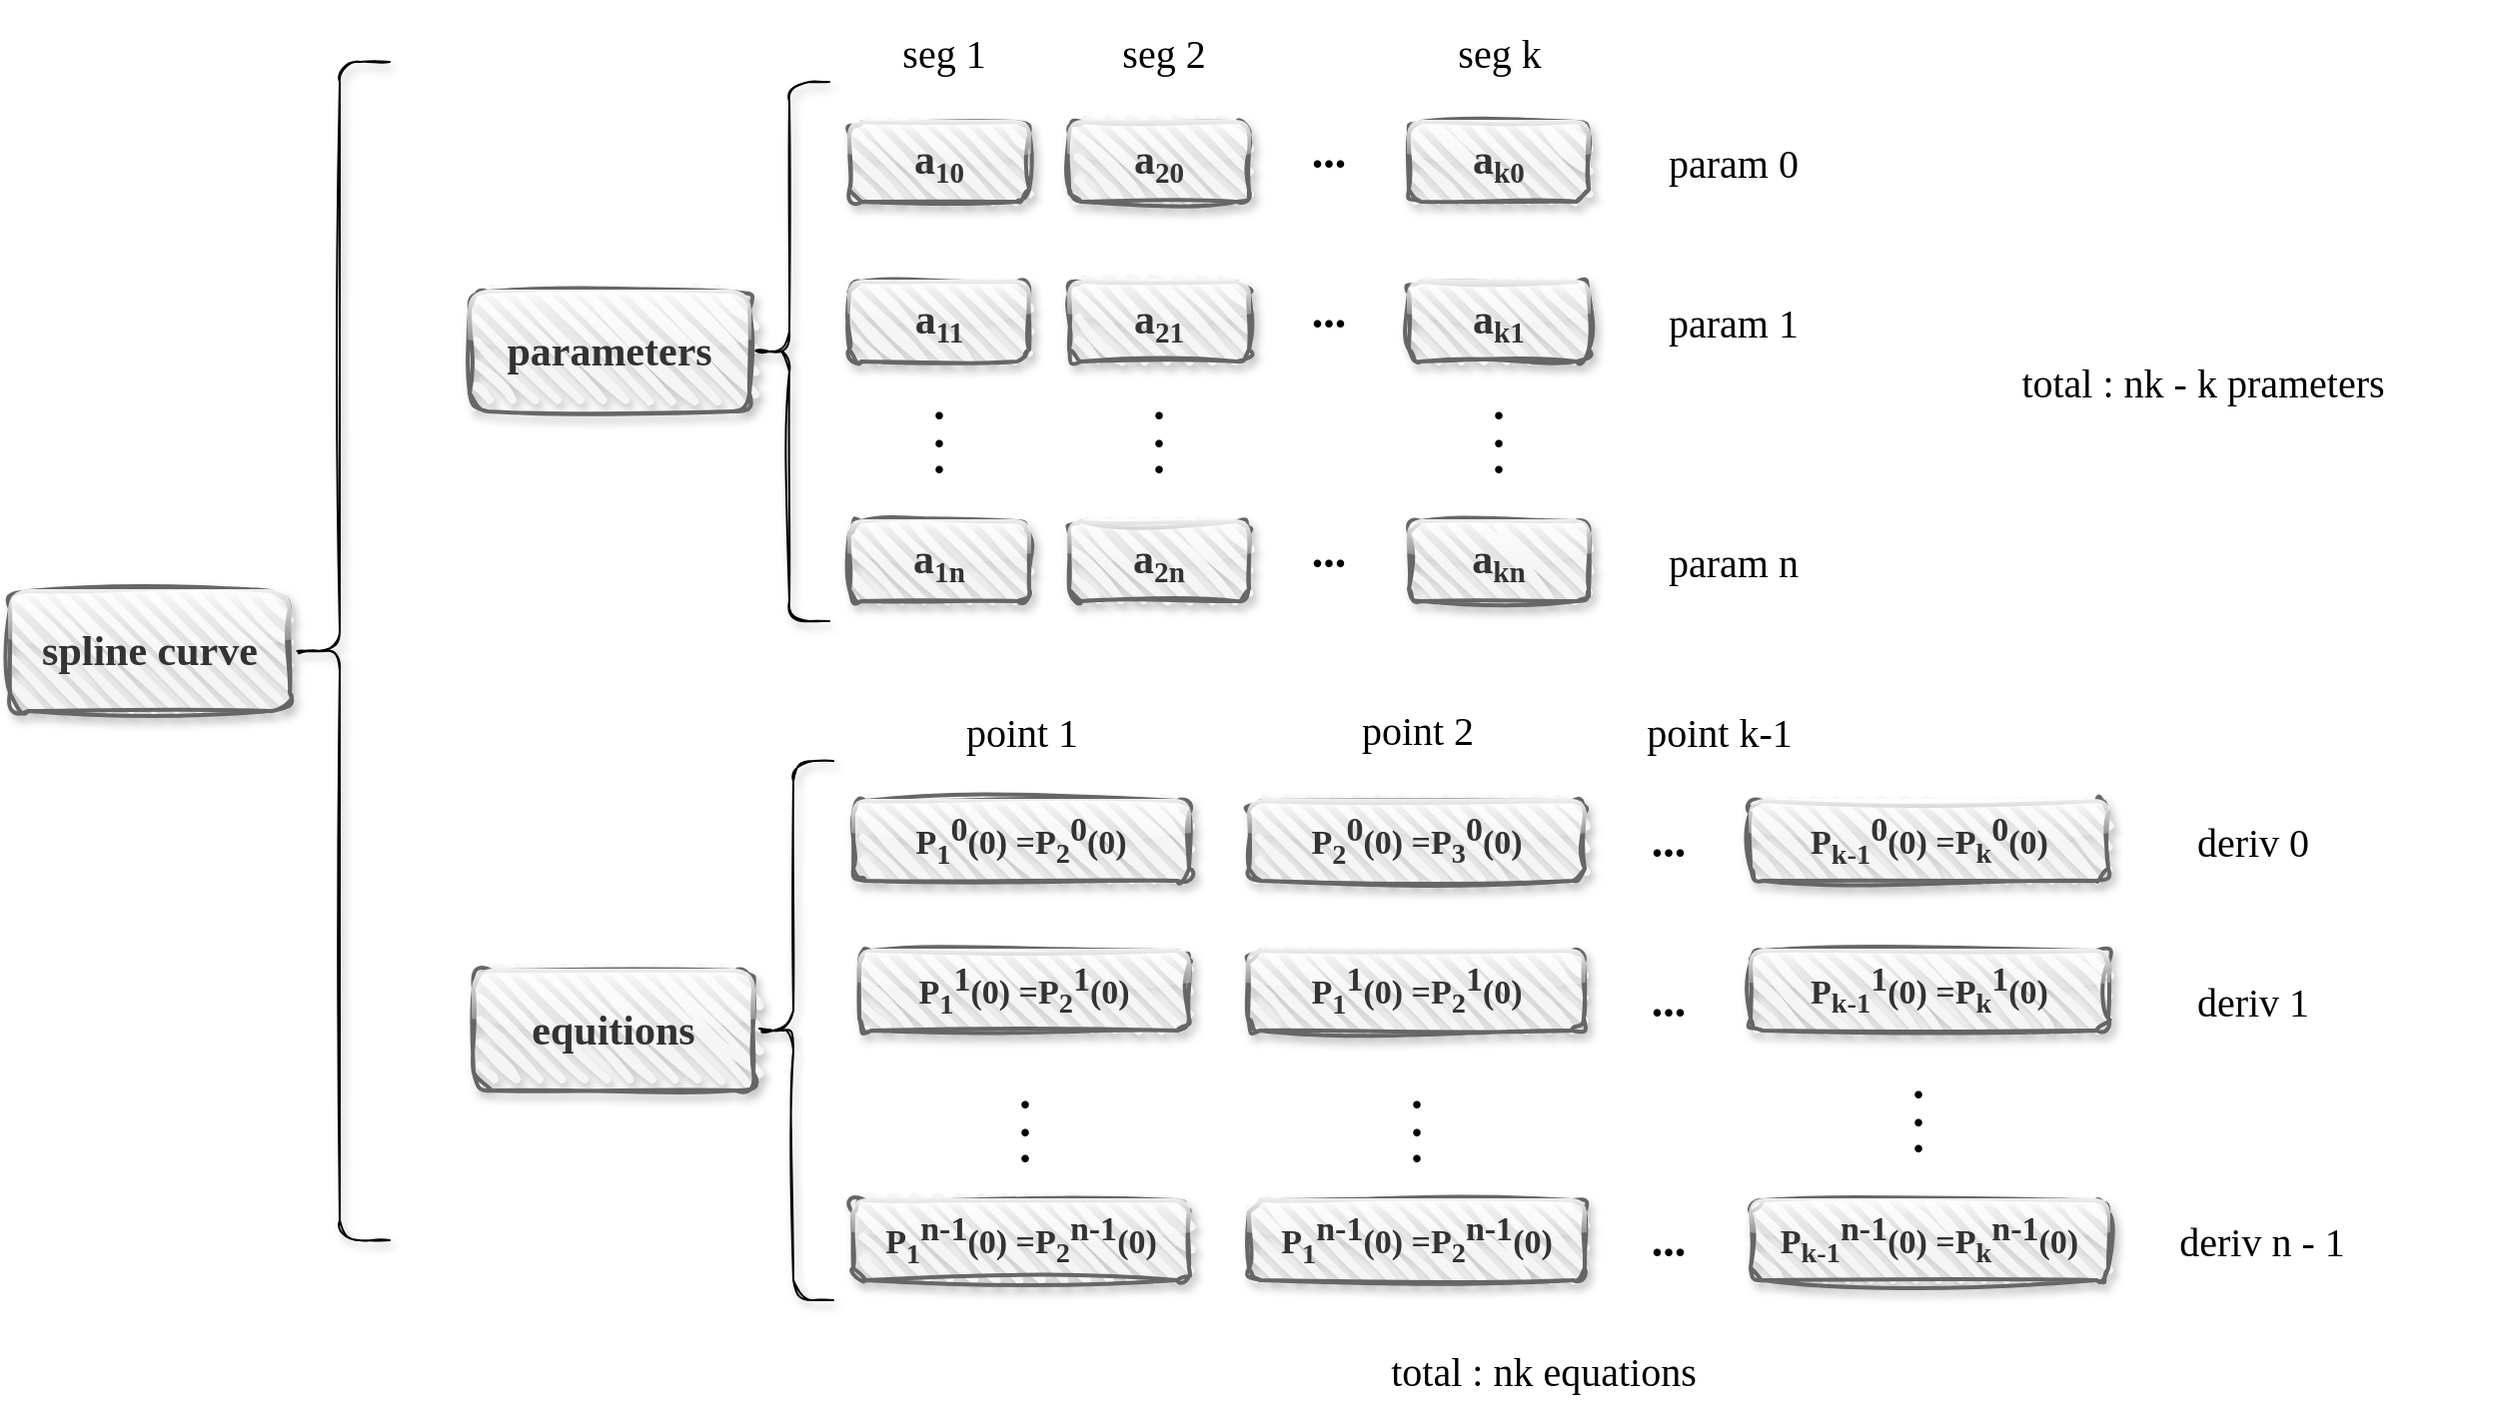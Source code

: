 <mxfile version="20.8.10" type="github">
  <diagram id="RP8IWfwk39rAmQziPTDp" name="第 1 页">
    <mxGraphModel dx="1615" dy="653" grid="1" gridSize="10" guides="1" tooltips="1" connect="1" arrows="1" fold="1" page="1" pageScale="1" pageWidth="827" pageHeight="1169" math="0" shadow="0">
      <root>
        <mxCell id="0" />
        <mxCell id="1" parent="0" />
        <mxCell id="UCBTB68MIQLqstXjyW7Y-3" value="spline curve" style="rounded=1;whiteSpace=wrap;html=1;strokeWidth=2;fillWeight=4;hachureGap=8;hachureAngle=45;fillColor=#f5f5f5;sketch=1;shadow=1;glass=1;fillStyle=hatch;fontFamily=Comic Sans MS;fontSize=21;strokeColor=#666666;curveFitting=1;jiggle=2;fontStyle=1;fontColor=#333333;" parent="1" vertex="1">
          <mxGeometry x="60" y="515" width="140" height="60" as="geometry" />
        </mxCell>
        <mxCell id="UCBTB68MIQLqstXjyW7Y-6" value="parameters" style="rounded=1;whiteSpace=wrap;html=1;strokeWidth=2;fillWeight=4;hachureGap=8;hachureAngle=45;fillColor=#f5f5f5;sketch=1;shadow=1;glass=1;fillStyle=hatch;fontFamily=Comic Sans MS;fontSize=21;strokeColor=#666666;curveFitting=1;jiggle=2;fontStyle=1;fontColor=#333333;" parent="1" vertex="1">
          <mxGeometry x="290" y="365" width="140" height="60" as="geometry" />
        </mxCell>
        <mxCell id="UCBTB68MIQLqstXjyW7Y-7" value="" style="shape=curlyBracket;whiteSpace=wrap;html=1;rounded=1;labelPosition=left;verticalLabelPosition=middle;align=right;verticalAlign=middle;shadow=1;glass=1;sketch=1;fillStyle=hatch;strokeWidth=1;fontFamily=Comic Sans MS;fontSize=21;fontColor=#663300;gradientColor=none;" parent="1" vertex="1">
          <mxGeometry x="200" y="250" width="50" height="590" as="geometry" />
        </mxCell>
        <mxCell id="UCBTB68MIQLqstXjyW7Y-8" value="" style="shape=curlyBracket;whiteSpace=wrap;html=1;rounded=1;labelPosition=left;verticalLabelPosition=middle;align=right;verticalAlign=middle;shadow=1;glass=1;sketch=1;fillStyle=hatch;strokeWidth=1;fontFamily=Comic Sans MS;fontSize=21;fontColor=#663300;gradientColor=none;" parent="1" vertex="1">
          <mxGeometry x="430" y="260" width="40" height="270" as="geometry" />
        </mxCell>
        <mxCell id="UCBTB68MIQLqstXjyW7Y-10" value="a&lt;span style=&quot;font-size: 17.5px;&quot;&gt;&lt;sub&gt;11&lt;/sub&gt;&lt;/span&gt;" style="rounded=1;whiteSpace=wrap;html=1;strokeWidth=2;fillWeight=4;hachureGap=8;hachureAngle=45;fillColor=#f5f5f5;sketch=1;shadow=1;glass=1;fillStyle=hatch;fontFamily=Comic Sans MS;fontSize=21;strokeColor=#666666;curveFitting=1;jiggle=2;fontStyle=1;fontColor=#333333;" parent="1" vertex="1">
          <mxGeometry x="480" y="360" width="90" height="40" as="geometry" />
        </mxCell>
        <mxCell id="UCBTB68MIQLqstXjyW7Y-13" value="&lt;p style=&quot;line-height: 60%; font-size: 23px;&quot;&gt;&lt;b&gt;.&lt;br&gt;.&lt;br&gt;.&lt;/b&gt;&lt;br&gt;&lt;/p&gt;" style="text;html=1;strokeColor=none;fillColor=none;align=center;verticalAlign=middle;whiteSpace=wrap;rounded=0;fontSize=21;fontFamily=Comic Sans MS;fontColor=#000000;" parent="1" vertex="1">
          <mxGeometry x="495" y="420" width="60" height="30" as="geometry" />
        </mxCell>
        <mxCell id="UCBTB68MIQLqstXjyW7Y-14" value="a&lt;span style=&quot;font-size: 17.5px;&quot;&gt;&lt;sub&gt;1n&lt;/sub&gt;&lt;/span&gt;" style="rounded=1;whiteSpace=wrap;html=1;strokeWidth=2;fillWeight=4;hachureGap=8;hachureAngle=45;fillColor=#f5f5f5;sketch=1;shadow=1;glass=1;fillStyle=hatch;fontFamily=Comic Sans MS;fontSize=21;strokeColor=#666666;curveFitting=1;jiggle=2;fontStyle=1;fontColor=#333333;" parent="1" vertex="1">
          <mxGeometry x="480" y="480" width="90" height="40" as="geometry" />
        </mxCell>
        <mxCell id="UCBTB68MIQLqstXjyW7Y-15" value="a&lt;span style=&quot;font-size: 17.5px;&quot;&gt;&lt;sub&gt;20&lt;/sub&gt;&lt;/span&gt;" style="rounded=1;whiteSpace=wrap;html=1;strokeWidth=2;fillWeight=4;hachureGap=8;hachureAngle=45;fillColor=#f5f5f5;sketch=1;shadow=1;glass=1;fillStyle=hatch;fontFamily=Comic Sans MS;fontSize=21;strokeColor=#666666;curveFitting=1;jiggle=2;fontStyle=1;fontColor=#333333;" parent="1" vertex="1">
          <mxGeometry x="590" y="280" width="90" height="40" as="geometry" />
        </mxCell>
        <mxCell id="UCBTB68MIQLqstXjyW7Y-16" value="a&lt;span style=&quot;font-size: 17.5px;&quot;&gt;&lt;sub&gt;21&lt;/sub&gt;&lt;/span&gt;" style="rounded=1;whiteSpace=wrap;html=1;strokeWidth=2;fillWeight=4;hachureGap=8;hachureAngle=45;fillColor=#f5f5f5;sketch=1;shadow=1;glass=1;fillStyle=hatch;fontFamily=Comic Sans MS;fontSize=21;strokeColor=#666666;curveFitting=1;jiggle=2;fontStyle=1;fontColor=#333333;" parent="1" vertex="1">
          <mxGeometry x="590" y="360" width="90" height="40" as="geometry" />
        </mxCell>
        <mxCell id="UCBTB68MIQLqstXjyW7Y-17" value="&lt;p style=&quot;line-height: 60%; font-size: 23px;&quot;&gt;&lt;b&gt;.&lt;br&gt;.&lt;br&gt;.&lt;/b&gt;&lt;br&gt;&lt;/p&gt;" style="text;html=1;strokeColor=none;fillColor=none;align=center;verticalAlign=middle;whiteSpace=wrap;rounded=0;fontSize=21;fontFamily=Comic Sans MS;fontColor=#000000;" parent="1" vertex="1">
          <mxGeometry x="605" y="420" width="60" height="30" as="geometry" />
        </mxCell>
        <mxCell id="UCBTB68MIQLqstXjyW7Y-18" value="a&lt;span style=&quot;font-size: 17.5px;&quot;&gt;&lt;sub&gt;2n&lt;/sub&gt;&lt;/span&gt;" style="rounded=1;whiteSpace=wrap;html=1;strokeWidth=2;fillWeight=4;hachureGap=8;hachureAngle=45;fillColor=#f5f5f5;sketch=1;shadow=1;glass=1;fillStyle=hatch;fontFamily=Comic Sans MS;fontSize=21;strokeColor=#666666;curveFitting=1;jiggle=2;fontStyle=1;fontColor=#333333;" parent="1" vertex="1">
          <mxGeometry x="590" y="480" width="90" height="40" as="geometry" />
        </mxCell>
        <mxCell id="UCBTB68MIQLqstXjyW7Y-19" value="a&lt;span style=&quot;font-size: 17.5px;&quot;&gt;&lt;sub&gt;10&lt;/sub&gt;&lt;/span&gt;" style="rounded=1;whiteSpace=wrap;html=1;strokeWidth=2;fillWeight=4;hachureGap=8;hachureAngle=45;fillColor=#f5f5f5;sketch=1;shadow=1;glass=1;fillStyle=hatch;fontFamily=Comic Sans MS;fontSize=21;strokeColor=#666666;curveFitting=1;jiggle=2;fontStyle=1;fontColor=#333333;" parent="1" vertex="1">
          <mxGeometry x="480" y="280" width="90" height="40" as="geometry" />
        </mxCell>
        <mxCell id="UCBTB68MIQLqstXjyW7Y-20" value="a&lt;span style=&quot;font-size: 17.5px;&quot;&gt;&lt;sub&gt;k0&lt;/sub&gt;&lt;/span&gt;" style="rounded=1;whiteSpace=wrap;html=1;strokeWidth=2;fillWeight=4;hachureGap=8;hachureAngle=45;fillColor=#f5f5f5;sketch=1;shadow=1;glass=1;fillStyle=hatch;fontFamily=Comic Sans MS;fontSize=21;strokeColor=#666666;curveFitting=1;jiggle=2;fontStyle=1;fontColor=#333333;" parent="1" vertex="1">
          <mxGeometry x="760" y="280" width="90" height="40" as="geometry" />
        </mxCell>
        <mxCell id="UCBTB68MIQLqstXjyW7Y-21" value="a&lt;span style=&quot;font-size: 17.5px;&quot;&gt;&lt;sub&gt;k1&lt;/sub&gt;&lt;/span&gt;" style="rounded=1;whiteSpace=wrap;html=1;strokeWidth=2;fillWeight=4;hachureGap=8;hachureAngle=45;fillColor=#f5f5f5;sketch=1;shadow=1;glass=1;fillStyle=hatch;fontFamily=Comic Sans MS;fontSize=21;strokeColor=#666666;curveFitting=1;jiggle=2;fontStyle=1;fontColor=#333333;" parent="1" vertex="1">
          <mxGeometry x="760" y="360" width="90" height="40" as="geometry" />
        </mxCell>
        <mxCell id="UCBTB68MIQLqstXjyW7Y-22" value="&lt;p style=&quot;line-height: 60%; font-size: 23px;&quot;&gt;&lt;b&gt;.&lt;br&gt;.&lt;br&gt;.&lt;/b&gt;&lt;br&gt;&lt;/p&gt;" style="text;html=1;strokeColor=none;fillColor=none;align=center;verticalAlign=middle;whiteSpace=wrap;rounded=0;fontSize=21;fontFamily=Comic Sans MS;fontColor=#000000;" parent="1" vertex="1">
          <mxGeometry x="775" y="420" width="60" height="30" as="geometry" />
        </mxCell>
        <mxCell id="UCBTB68MIQLqstXjyW7Y-23" value="a&lt;span style=&quot;font-size: 17.5px;&quot;&gt;&lt;sub&gt;kn&lt;/sub&gt;&lt;/span&gt;" style="rounded=1;whiteSpace=wrap;html=1;strokeWidth=2;fillWeight=4;hachureGap=8;hachureAngle=45;fillColor=#f5f5f5;sketch=1;shadow=1;glass=1;fillStyle=hatch;fontFamily=Comic Sans MS;fontSize=21;strokeColor=#666666;curveFitting=1;jiggle=2;fontStyle=1;fontColor=#333333;" parent="1" vertex="1">
          <mxGeometry x="760" y="480" width="90" height="40" as="geometry" />
        </mxCell>
        <mxCell id="UCBTB68MIQLqstXjyW7Y-24" value="&lt;p style=&quot;line-height: 60%; font-size: 23px;&quot;&gt;&lt;b&gt;...&lt;/b&gt;&lt;br&gt;&lt;/p&gt;" style="text;html=1;strokeColor=none;fillColor=none;align=center;verticalAlign=middle;whiteSpace=wrap;rounded=0;fontSize=21;fontFamily=Comic Sans MS;fontColor=#000000;" parent="1" vertex="1">
          <mxGeometry x="690" y="280" width="60" height="30" as="geometry" />
        </mxCell>
        <mxCell id="UCBTB68MIQLqstXjyW7Y-25" value="&lt;p style=&quot;line-height: 60%; font-size: 23px;&quot;&gt;&lt;b&gt;...&lt;/b&gt;&lt;br&gt;&lt;/p&gt;" style="text;html=1;strokeColor=none;fillColor=none;align=center;verticalAlign=middle;whiteSpace=wrap;rounded=0;fontSize=21;fontFamily=Comic Sans MS;fontColor=#000000;" parent="1" vertex="1">
          <mxGeometry x="690" y="360" width="60" height="30" as="geometry" />
        </mxCell>
        <mxCell id="UCBTB68MIQLqstXjyW7Y-26" value="&lt;p style=&quot;line-height: 60%; font-size: 23px;&quot;&gt;&lt;b&gt;...&lt;/b&gt;&lt;br&gt;&lt;/p&gt;" style="text;html=1;strokeColor=none;fillColor=none;align=center;verticalAlign=middle;whiteSpace=wrap;rounded=0;fontSize=21;fontFamily=Comic Sans MS;fontColor=#000000;" parent="1" vertex="1">
          <mxGeometry x="690" y="480" width="60" height="30" as="geometry" />
        </mxCell>
        <mxCell id="UCBTB68MIQLqstXjyW7Y-28" value="&lt;p style=&quot;line-height: 60%; font-size: 20px;&quot;&gt;&lt;span style=&quot;font-size: 20px;&quot;&gt;seg 1&lt;/span&gt;&lt;br style=&quot;font-size: 20px;&quot;&gt;&lt;/p&gt;" style="text;html=1;strokeColor=none;fillColor=none;align=center;verticalAlign=middle;whiteSpace=wrap;rounded=0;fontSize=20;fontFamily=Comic Sans MS;fontColor=#000000;fontStyle=0" parent="1" vertex="1">
          <mxGeometry x="485" y="230" width="85" height="30" as="geometry" />
        </mxCell>
        <mxCell id="UCBTB68MIQLqstXjyW7Y-29" value="&lt;p style=&quot;line-height: 60%; font-size: 20px;&quot;&gt;&lt;span style=&quot;font-size: 20px;&quot;&gt;seg 2&lt;/span&gt;&lt;br style=&quot;font-size: 20px;&quot;&gt;&lt;/p&gt;" style="text;html=1;strokeColor=none;fillColor=none;align=center;verticalAlign=middle;whiteSpace=wrap;rounded=0;fontSize=20;fontFamily=Comic Sans MS;fontColor=#000000;fontStyle=0" parent="1" vertex="1">
          <mxGeometry x="595" y="230" width="85" height="30" as="geometry" />
        </mxCell>
        <mxCell id="UCBTB68MIQLqstXjyW7Y-30" value="&lt;p style=&quot;line-height: 60%; font-size: 20px;&quot;&gt;&lt;span style=&quot;font-size: 20px;&quot;&gt;seg k&lt;/span&gt;&lt;br style=&quot;font-size: 20px;&quot;&gt;&lt;/p&gt;" style="text;html=1;strokeColor=none;fillColor=none;align=center;verticalAlign=middle;whiteSpace=wrap;rounded=0;fontSize=20;fontFamily=Comic Sans MS;fontColor=#000000;fontStyle=0" parent="1" vertex="1">
          <mxGeometry x="762.5" y="230" width="85" height="30" as="geometry" />
        </mxCell>
        <mxCell id="UCBTB68MIQLqstXjyW7Y-31" value="&lt;p style=&quot;line-height: 60%; font-size: 20px;&quot;&gt;&lt;span style=&quot;font-size: 20px;&quot;&gt;param 0&lt;/span&gt;&lt;br style=&quot;font-size: 20px;&quot;&gt;&lt;/p&gt;" style="text;html=1;strokeColor=none;fillColor=none;align=center;verticalAlign=middle;whiteSpace=wrap;rounded=0;fontSize=20;fontFamily=Comic Sans MS;fontColor=#000000;fontStyle=0" parent="1" vertex="1">
          <mxGeometry x="880" y="285" width="85" height="30" as="geometry" />
        </mxCell>
        <mxCell id="UCBTB68MIQLqstXjyW7Y-32" value="&lt;p style=&quot;line-height: 60%; font-size: 20px;&quot;&gt;&lt;span style=&quot;font-size: 20px;&quot;&gt;param 1&lt;/span&gt;&lt;br style=&quot;font-size: 20px;&quot;&gt;&lt;/p&gt;" style="text;html=1;strokeColor=none;fillColor=none;align=center;verticalAlign=middle;whiteSpace=wrap;rounded=0;fontSize=20;fontFamily=Comic Sans MS;fontColor=#000000;fontStyle=0" parent="1" vertex="1">
          <mxGeometry x="880" y="365" width="85" height="30" as="geometry" />
        </mxCell>
        <mxCell id="UCBTB68MIQLqstXjyW7Y-33" value="&lt;p style=&quot;line-height: 60%; font-size: 20px;&quot;&gt;&lt;span style=&quot;font-size: 20px;&quot;&gt;param n&lt;/span&gt;&lt;br style=&quot;font-size: 20px;&quot;&gt;&lt;/p&gt;" style="text;html=1;strokeColor=none;fillColor=none;align=center;verticalAlign=middle;whiteSpace=wrap;rounded=0;fontSize=20;fontFamily=Comic Sans MS;fontColor=#000000;fontStyle=0" parent="1" vertex="1">
          <mxGeometry x="880" y="485" width="85" height="30" as="geometry" />
        </mxCell>
        <mxCell id="UCBTB68MIQLqstXjyW7Y-34" value="&lt;p style=&quot;line-height: 60%; font-size: 20px;&quot;&gt;&lt;span style=&quot;font-size: 20px;&quot;&gt;total : nk - k prameters&lt;/span&gt;&lt;br style=&quot;font-size: 20px;&quot;&gt;&lt;/p&gt;" style="text;html=1;strokeColor=none;fillColor=none;align=center;verticalAlign=middle;whiteSpace=wrap;rounded=0;fontSize=20;fontFamily=Comic Sans MS;fontColor=#000000;fontStyle=0" parent="1" vertex="1">
          <mxGeometry x="1010" y="395" width="295" height="30" as="geometry" />
        </mxCell>
        <mxCell id="UCBTB68MIQLqstXjyW7Y-35" value="equitions" style="rounded=1;whiteSpace=wrap;html=1;strokeWidth=2;fillWeight=4;hachureGap=8;hachureAngle=45;fillColor=#f5f5f5;sketch=1;shadow=1;glass=1;fillStyle=hatch;fontFamily=Comic Sans MS;fontSize=21;strokeColor=#666666;curveFitting=1;jiggle=2;fontStyle=1;fontColor=#333333;" parent="1" vertex="1">
          <mxGeometry x="292" y="705" width="140" height="60" as="geometry" />
        </mxCell>
        <mxCell id="UCBTB68MIQLqstXjyW7Y-36" value="" style="shape=curlyBracket;whiteSpace=wrap;html=1;rounded=1;labelPosition=left;verticalLabelPosition=middle;align=right;verticalAlign=middle;shadow=1;glass=1;sketch=1;fillStyle=hatch;strokeWidth=1;fontFamily=Comic Sans MS;fontSize=21;fontColor=#663300;gradientColor=none;" parent="1" vertex="1">
          <mxGeometry x="432" y="600" width="40" height="270" as="geometry" />
        </mxCell>
        <mxCell id="UCBTB68MIQLqstXjyW7Y-38" value="&lt;p style=&quot;line-height: 60%; font-size: 23px;&quot;&gt;&lt;b&gt;.&lt;br&gt;.&lt;br&gt;.&lt;/b&gt;&lt;br&gt;&lt;/p&gt;" style="text;html=1;strokeColor=none;fillColor=none;align=center;verticalAlign=middle;whiteSpace=wrap;rounded=0;fontSize=21;fontFamily=Comic Sans MS;fontColor=#000000;" parent="1" vertex="1">
          <mxGeometry x="537.5" y="765" width="60" height="30" as="geometry" />
        </mxCell>
        <mxCell id="UCBTB68MIQLqstXjyW7Y-42" value="&lt;p style=&quot;line-height: 60%; font-size: 23px;&quot;&gt;&lt;b&gt;.&lt;br&gt;.&lt;br&gt;.&lt;/b&gt;&lt;br&gt;&lt;/p&gt;" style="text;html=1;strokeColor=none;fillColor=none;align=center;verticalAlign=middle;whiteSpace=wrap;rounded=0;fontSize=21;fontFamily=Comic Sans MS;fontColor=#000000;" parent="1" vertex="1">
          <mxGeometry x="734" y="765" width="60" height="30" as="geometry" />
        </mxCell>
        <mxCell id="UCBTB68MIQLqstXjyW7Y-44" value="P&lt;span style=&quot;font-size: 17px;&quot;&gt;&lt;sub&gt;1&lt;/sub&gt;&lt;/span&gt;&lt;sup style=&quot;font-size: 17px;&quot;&gt;0&lt;/sup&gt;(0) =P&lt;sub&gt;2&lt;/sub&gt;&lt;sup style=&quot;border-color: var(--border-color); font-size: 17px;&quot;&gt;0&lt;/sup&gt;(0)" style="rounded=1;whiteSpace=wrap;html=1;strokeWidth=2;fillWeight=4;hachureGap=8;hachureAngle=45;fillColor=#f5f5f5;sketch=1;shadow=1;glass=1;fillStyle=hatch;fontFamily=Comic Sans MS;fontSize=17;strokeColor=#666666;curveFitting=1;jiggle=2;fontStyle=1;fontColor=#333333;" parent="1" vertex="1">
          <mxGeometry x="482" y="620" width="168" height="40" as="geometry" />
        </mxCell>
        <mxCell id="UCBTB68MIQLqstXjyW7Y-47" value="&lt;p style=&quot;line-height: 60%; font-size: 23px;&quot;&gt;&lt;b&gt;.&lt;br&gt;.&lt;br&gt;.&lt;/b&gt;&lt;br&gt;&lt;/p&gt;" style="text;html=1;strokeColor=none;fillColor=none;align=center;verticalAlign=middle;whiteSpace=wrap;rounded=0;fontSize=21;fontFamily=Comic Sans MS;fontColor=#000000;" parent="1" vertex="1">
          <mxGeometry x="985" y="760" width="60" height="30" as="geometry" />
        </mxCell>
        <mxCell id="UCBTB68MIQLqstXjyW7Y-49" value="&lt;p style=&quot;line-height: 60%; font-size: 23px;&quot;&gt;&lt;b&gt;...&lt;/b&gt;&lt;br&gt;&lt;/p&gt;" style="text;html=1;strokeColor=none;fillColor=none;align=center;verticalAlign=middle;whiteSpace=wrap;rounded=0;fontSize=21;fontFamily=Comic Sans MS;fontColor=#000000;" parent="1" vertex="1">
          <mxGeometry x="860" y="625" width="60" height="30" as="geometry" />
        </mxCell>
        <mxCell id="UCBTB68MIQLqstXjyW7Y-50" value="&lt;p style=&quot;line-height: 60%; font-size: 23px;&quot;&gt;&lt;b&gt;...&lt;/b&gt;&lt;br&gt;&lt;/p&gt;" style="text;html=1;strokeColor=none;fillColor=none;align=center;verticalAlign=middle;whiteSpace=wrap;rounded=0;fontSize=21;fontFamily=Comic Sans MS;fontColor=#000000;" parent="1" vertex="1">
          <mxGeometry x="860" y="705" width="60" height="30" as="geometry" />
        </mxCell>
        <mxCell id="UCBTB68MIQLqstXjyW7Y-51" value="&lt;p style=&quot;line-height: 60%; font-size: 23px;&quot;&gt;&lt;b&gt;...&lt;/b&gt;&lt;br&gt;&lt;/p&gt;" style="text;html=1;strokeColor=none;fillColor=none;align=center;verticalAlign=middle;whiteSpace=wrap;rounded=0;fontSize=21;fontFamily=Comic Sans MS;fontColor=#000000;" parent="1" vertex="1">
          <mxGeometry x="860" y="825" width="60" height="30" as="geometry" />
        </mxCell>
        <mxCell id="UCBTB68MIQLqstXjyW7Y-52" value="&lt;p style=&quot;line-height: 60%; font-size: 20px;&quot;&gt;&lt;span style=&quot;font-size: 20px;&quot;&gt;point 1&lt;/span&gt;&lt;br style=&quot;font-size: 20px;&quot;&gt;&lt;/p&gt;" style="text;html=1;strokeColor=none;fillColor=none;align=center;verticalAlign=middle;whiteSpace=wrap;rounded=0;fontSize=20;fontFamily=Comic Sans MS;fontColor=#000000;fontStyle=0" parent="1" vertex="1">
          <mxGeometry x="523.5" y="570" width="85" height="30" as="geometry" />
        </mxCell>
        <mxCell id="UCBTB68MIQLqstXjyW7Y-53" value="&lt;p style=&quot;line-height: 60%; font-size: 20px;&quot;&gt;&lt;span style=&quot;font-size: 20px;&quot;&gt;point 2&lt;/span&gt;&lt;br style=&quot;font-size: 20px;&quot;&gt;&lt;/p&gt;" style="text;html=1;strokeColor=none;fillColor=none;align=center;verticalAlign=middle;whiteSpace=wrap;rounded=0;fontSize=20;fontFamily=Comic Sans MS;fontColor=#000000;fontStyle=0" parent="1" vertex="1">
          <mxGeometry x="721.5" y="569" width="85" height="30" as="geometry" />
        </mxCell>
        <mxCell id="UCBTB68MIQLqstXjyW7Y-54" value="&lt;p style=&quot;line-height: 60%; font-size: 20px;&quot;&gt;&lt;span style=&quot;font-size: 20px;&quot;&gt;point k-1&lt;/span&gt;&lt;br style=&quot;font-size: 20px;&quot;&gt;&lt;/p&gt;" style="text;html=1;strokeColor=none;fillColor=none;align=center;verticalAlign=middle;whiteSpace=wrap;rounded=0;fontSize=20;fontFamily=Comic Sans MS;fontColor=#000000;fontStyle=0" parent="1" vertex="1">
          <mxGeometry x="872.5" y="570" width="85" height="30" as="geometry" />
        </mxCell>
        <mxCell id="UCBTB68MIQLqstXjyW7Y-55" value="&lt;p style=&quot;line-height: 60%; font-size: 20px;&quot;&gt;&lt;span style=&quot;font-size: 20px;&quot;&gt;deriv 0&lt;/span&gt;&lt;br style=&quot;font-size: 20px;&quot;&gt;&lt;/p&gt;" style="text;html=1;strokeColor=none;fillColor=none;align=center;verticalAlign=middle;whiteSpace=wrap;rounded=0;fontSize=20;fontFamily=Comic Sans MS;fontColor=#000000;fontStyle=0" parent="1" vertex="1">
          <mxGeometry x="1140" y="625" width="85" height="30" as="geometry" />
        </mxCell>
        <mxCell id="UCBTB68MIQLqstXjyW7Y-56" value="deriv&lt;span style=&quot;background-color: initial;&quot;&gt;&amp;nbsp;1&lt;/span&gt;" style="text;html=1;strokeColor=none;fillColor=none;align=center;verticalAlign=middle;whiteSpace=wrap;rounded=0;fontSize=20;fontFamily=Comic Sans MS;fontColor=#000000;fontStyle=0" parent="1" vertex="1">
          <mxGeometry x="1140" y="705" width="85" height="30" as="geometry" />
        </mxCell>
        <mxCell id="UCBTB68MIQLqstXjyW7Y-57" value="&lt;p style=&quot;line-height: 60%; font-size: 20px;&quot;&gt;&lt;span style=&quot;font-size: 20px;&quot;&gt;deriv n - 1&lt;/span&gt;&lt;br style=&quot;font-size: 20px;&quot;&gt;&lt;/p&gt;" style="text;html=1;strokeColor=none;fillColor=none;align=center;verticalAlign=middle;whiteSpace=wrap;rounded=0;fontSize=20;fontFamily=Comic Sans MS;fontColor=#000000;fontStyle=0" parent="1" vertex="1">
          <mxGeometry x="1133" y="825" width="108" height="30" as="geometry" />
        </mxCell>
        <mxCell id="UCBTB68MIQLqstXjyW7Y-58" value="&lt;p style=&quot;line-height: 60%; font-size: 20px;&quot;&gt;&lt;span style=&quot;font-size: 20px;&quot;&gt;total : nk equations&lt;/span&gt;&lt;br style=&quot;font-size: 20px;&quot;&gt;&lt;/p&gt;" style="text;html=1;strokeColor=none;fillColor=none;align=center;verticalAlign=middle;whiteSpace=wrap;rounded=0;fontSize=20;fontFamily=Comic Sans MS;fontColor=#000000;fontStyle=0" parent="1" vertex="1">
          <mxGeometry x="679.5" y="890" width="295" height="30" as="geometry" />
        </mxCell>
        <mxCell id="UCBTB68MIQLqstXjyW7Y-59" value="P&lt;span style=&quot;font-size: 17px;&quot;&gt;&lt;sub&gt;1&lt;/sub&gt;&lt;/span&gt;&lt;sup style=&quot;font-size: 17px;&quot;&gt;1&lt;/sup&gt;(0) =P&lt;sub&gt;2&lt;/sub&gt;&lt;sup style=&quot;border-color: var(--border-color); font-size: 17px;&quot;&gt;1&lt;/sup&gt;(0)" style="rounded=1;whiteSpace=wrap;html=1;strokeWidth=2;fillWeight=4;hachureGap=8;hachureAngle=45;fillColor=#f5f5f5;sketch=1;shadow=1;glass=1;fillStyle=hatch;fontFamily=Comic Sans MS;fontSize=17;strokeColor=#666666;curveFitting=1;jiggle=2;fontStyle=1;fontColor=#333333;" parent="1" vertex="1">
          <mxGeometry x="485" y="695" width="165" height="40" as="geometry" />
        </mxCell>
        <mxCell id="UCBTB68MIQLqstXjyW7Y-60" value="P&lt;span style=&quot;font-size: 17px;&quot;&gt;&lt;sub&gt;1&lt;/sub&gt;&lt;/span&gt;&lt;sup style=&quot;font-size: 17px;&quot;&gt;n-1&lt;/sup&gt;(0) =P&lt;sub&gt;2&lt;/sub&gt;&lt;sup style=&quot;border-color: var(--border-color); font-size: 17px;&quot;&gt;n-1&lt;/sup&gt;(0)" style="rounded=1;whiteSpace=wrap;html=1;strokeWidth=2;fillWeight=4;hachureGap=8;hachureAngle=45;fillColor=#f5f5f5;sketch=1;shadow=1;glass=1;fillStyle=hatch;fontFamily=Comic Sans MS;fontSize=17;strokeColor=#666666;curveFitting=1;jiggle=2;fontStyle=1;fontColor=#333333;" parent="1" vertex="1">
          <mxGeometry x="482" y="820" width="168" height="40" as="geometry" />
        </mxCell>
        <mxCell id="oR7v59_F0ANWu25ovcYS-1" value="P&lt;span style=&quot;font-size: 17px;&quot;&gt;&lt;sub&gt;2&lt;/sub&gt;&lt;/span&gt;&lt;sup style=&quot;font-size: 17px;&quot;&gt;0&lt;/sup&gt;(0) =P&lt;sub&gt;3&lt;/sub&gt;&lt;sup style=&quot;border-color: var(--border-color); font-size: 17px;&quot;&gt;0&lt;/sup&gt;(0)" style="rounded=1;whiteSpace=wrap;html=1;strokeWidth=2;fillWeight=4;hachureGap=8;hachureAngle=45;fillColor=#f5f5f5;sketch=1;shadow=1;glass=1;fillStyle=hatch;fontFamily=Comic Sans MS;fontSize=17;strokeColor=#666666;curveFitting=1;jiggle=2;fontStyle=1;fontColor=#333333;" parent="1" vertex="1">
          <mxGeometry x="680" y="620" width="168" height="40" as="geometry" />
        </mxCell>
        <mxCell id="oR7v59_F0ANWu25ovcYS-2" value="P&lt;span style=&quot;font-size: 17px;&quot;&gt;&lt;sub&gt;1&lt;/sub&gt;&lt;/span&gt;&lt;sup style=&quot;font-size: 17px;&quot;&gt;1&lt;/sup&gt;(0) =P&lt;sub&gt;2&lt;/sub&gt;&lt;sup style=&quot;border-color: var(--border-color); font-size: 17px;&quot;&gt;1&lt;/sup&gt;(0)" style="rounded=1;whiteSpace=wrap;html=1;strokeWidth=2;fillWeight=4;hachureGap=8;hachureAngle=45;fillColor=#f5f5f5;sketch=1;shadow=1;glass=1;fillStyle=hatch;fontFamily=Comic Sans MS;fontSize=17;strokeColor=#666666;curveFitting=1;jiggle=2;fontStyle=1;fontColor=#333333;" parent="1" vertex="1">
          <mxGeometry x="679.5" y="695" width="168" height="40" as="geometry" />
        </mxCell>
        <mxCell id="oR7v59_F0ANWu25ovcYS-3" value="P&lt;span style=&quot;font-size: 17px;&quot;&gt;&lt;sub&gt;1&lt;/sub&gt;&lt;/span&gt;&lt;sup style=&quot;font-size: 17px;&quot;&gt;n-1&lt;/sup&gt;(0) =P&lt;sub&gt;2&lt;/sub&gt;&lt;sup style=&quot;border-color: var(--border-color); font-size: 17px;&quot;&gt;n-1&lt;/sup&gt;(0)" style="rounded=1;whiteSpace=wrap;html=1;strokeWidth=2;fillWeight=4;hachureGap=8;hachureAngle=45;fillColor=#f5f5f5;sketch=1;shadow=1;glass=1;fillStyle=hatch;fontFamily=Comic Sans MS;fontSize=17;strokeColor=#666666;curveFitting=1;jiggle=2;fontStyle=1;fontColor=#333333;" parent="1" vertex="1">
          <mxGeometry x="680" y="820" width="168" height="40" as="geometry" />
        </mxCell>
        <mxCell id="oR7v59_F0ANWu25ovcYS-4" value="P&lt;span style=&quot;font-size: 17px;&quot;&gt;&lt;sub&gt;k-1&lt;/sub&gt;&lt;/span&gt;&lt;sup style=&quot;font-size: 17px;&quot;&gt;0&lt;/sup&gt;(0) =P&lt;sub&gt;k&lt;/sub&gt;&lt;sup style=&quot;border-color: var(--border-color); font-size: 17px;&quot;&gt;0&lt;/sup&gt;(0)" style="rounded=1;whiteSpace=wrap;html=1;strokeWidth=2;fillWeight=4;hachureGap=8;hachureAngle=45;fillColor=#f5f5f5;sketch=1;shadow=1;glass=1;fillStyle=hatch;fontFamily=Comic Sans MS;fontSize=17;strokeColor=#666666;curveFitting=1;jiggle=2;fontStyle=1;fontColor=#333333;" parent="1" vertex="1">
          <mxGeometry x="931" y="620" width="179" height="40" as="geometry" />
        </mxCell>
        <mxCell id="oR7v59_F0ANWu25ovcYS-5" value="P&lt;sub style=&quot;border-color: var(--border-color);&quot;&gt;k-1&lt;/sub&gt;&lt;sup style=&quot;border-color: var(--border-color); font-size: 17px;&quot;&gt;1&lt;/sup&gt;(0) =P&lt;sub style=&quot;border-color: var(--border-color);&quot;&gt;k&lt;/sub&gt;&lt;sup style=&quot;border-color: var(--border-color); font-size: 17px;&quot;&gt;1&lt;/sup&gt;(0)" style="rounded=1;whiteSpace=wrap;html=1;strokeWidth=2;fillWeight=4;hachureGap=8;hachureAngle=45;fillColor=#f5f5f5;sketch=1;shadow=1;glass=1;fillStyle=hatch;fontFamily=Comic Sans MS;fontSize=17;strokeColor=#666666;curveFitting=1;jiggle=2;fontStyle=1;fontColor=#333333;" parent="1" vertex="1">
          <mxGeometry x="931" y="695" width="179" height="40" as="geometry" />
        </mxCell>
        <mxCell id="oR7v59_F0ANWu25ovcYS-6" value="P&lt;sub style=&quot;border-color: var(--border-color);&quot;&gt;k-1&lt;/sub&gt;&lt;sup style=&quot;border-color: var(--border-color); font-size: 17px;&quot;&gt;n-1&lt;/sup&gt;(0) =P&lt;sub style=&quot;border-color: var(--border-color);&quot;&gt;k&lt;/sub&gt;&lt;sup style=&quot;border-color: var(--border-color); font-size: 17px;&quot;&gt;n-1&lt;/sup&gt;(0)" style="rounded=1;whiteSpace=wrap;html=1;strokeWidth=2;fillWeight=4;hachureGap=8;hachureAngle=45;fillColor=#f5f5f5;sketch=1;shadow=1;glass=1;fillStyle=hatch;fontFamily=Comic Sans MS;fontSize=17;strokeColor=#666666;curveFitting=1;jiggle=2;fontStyle=1;fontColor=#333333;" parent="1" vertex="1">
          <mxGeometry x="931" y="820" width="179" height="40" as="geometry" />
        </mxCell>
      </root>
    </mxGraphModel>
  </diagram>
</mxfile>
